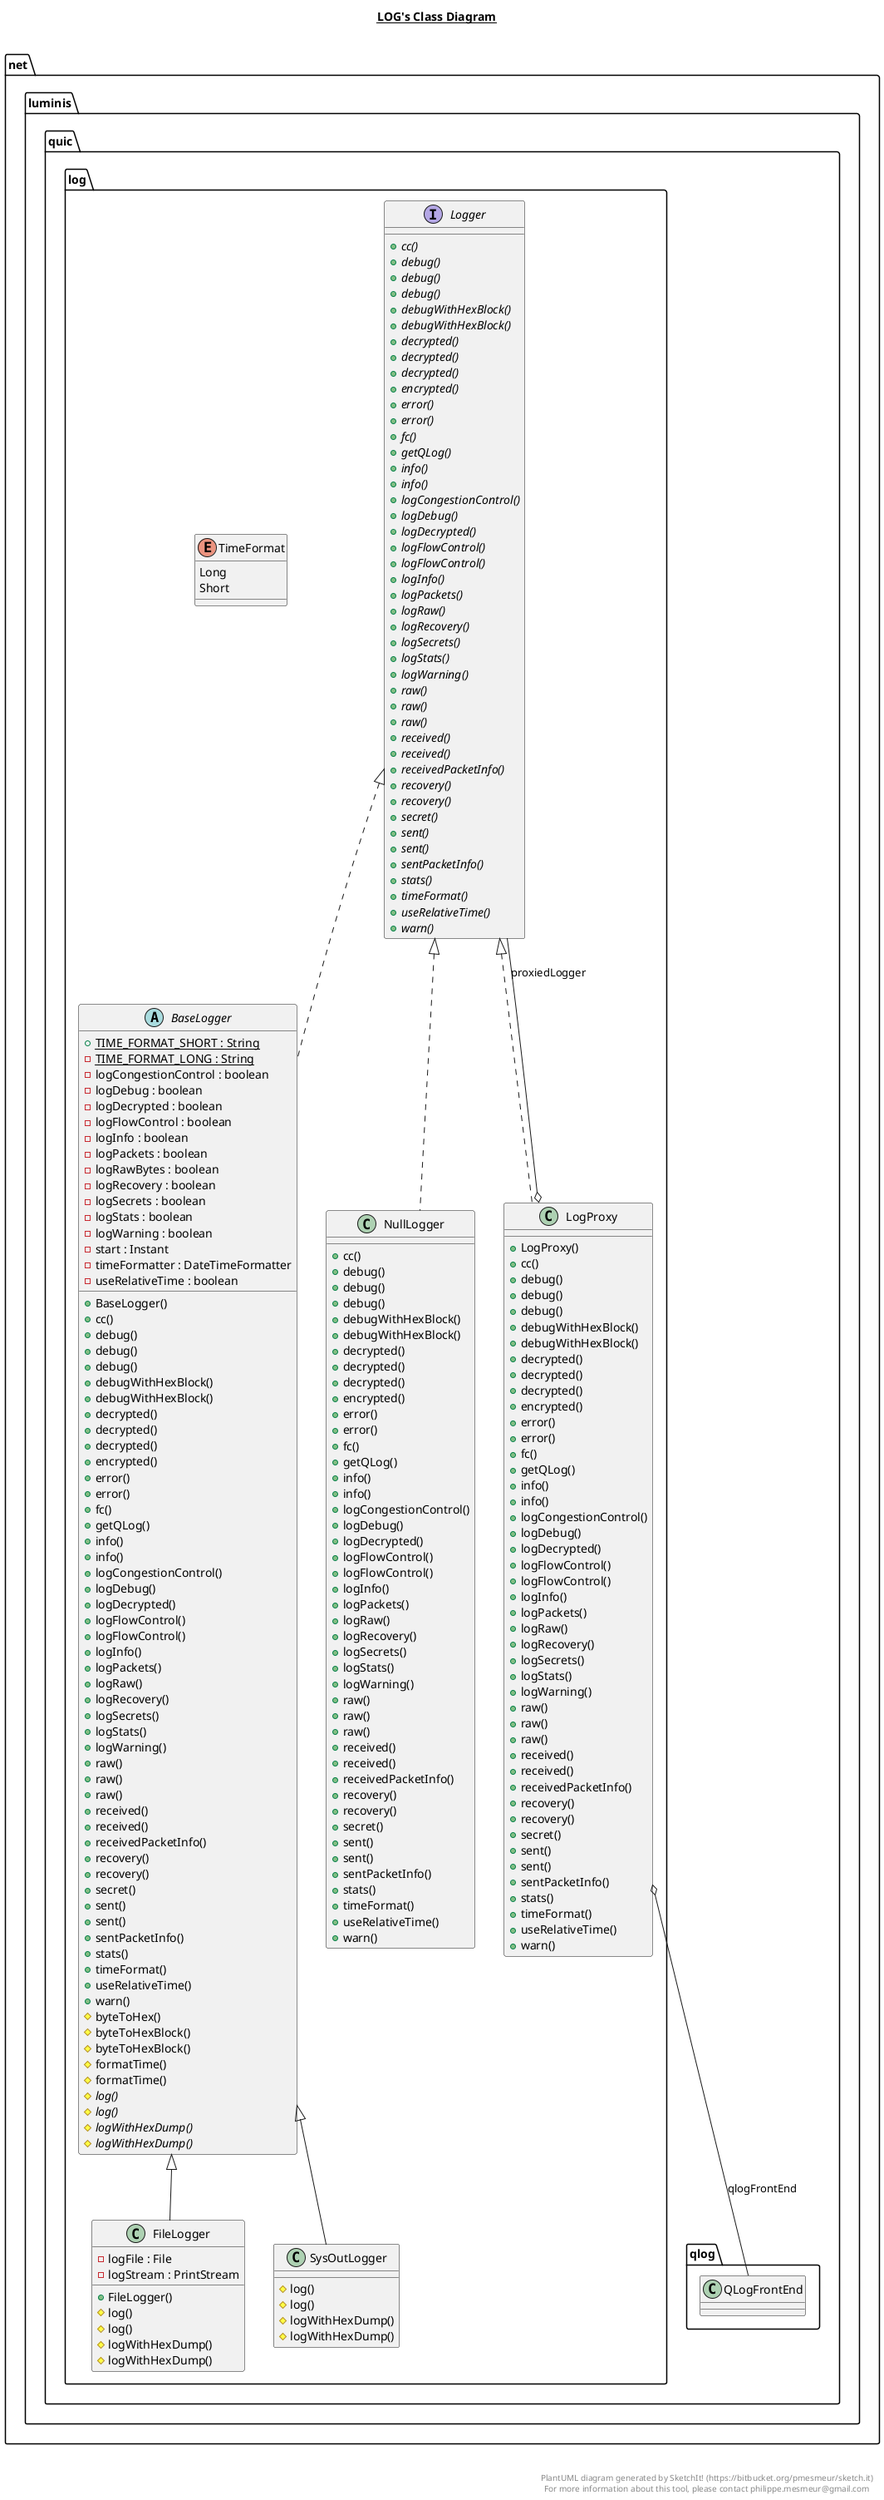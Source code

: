 @startuml

title __LOG's Class Diagram__\n

  namespace net.luminis.quic {
    namespace log {
      abstract class net.luminis.quic.log.BaseLogger {
          {static} + TIME_FORMAT_SHORT : String
          {static} - TIME_FORMAT_LONG : String
          - logCongestionControl : boolean
          - logDebug : boolean
          - logDecrypted : boolean
          - logFlowControl : boolean
          - logInfo : boolean
          - logPackets : boolean
          - logRawBytes : boolean
          - logRecovery : boolean
          - logSecrets : boolean
          - logStats : boolean
          - logWarning : boolean
          - start : Instant
          - timeFormatter : DateTimeFormatter
          - useRelativeTime : boolean
          + BaseLogger()
          + cc()
          + debug()
          + debug()
          + debug()
          + debugWithHexBlock()
          + debugWithHexBlock()
          + decrypted()
          + decrypted()
          + decrypted()
          + encrypted()
          + error()
          + error()
          + fc()
          + getQLog()
          + info()
          + info()
          + logCongestionControl()
          + logDebug()
          + logDecrypted()
          + logFlowControl()
          + logFlowControl()
          + logInfo()
          + logPackets()
          + logRaw()
          + logRecovery()
          + logSecrets()
          + logStats()
          + logWarning()
          + raw()
          + raw()
          + raw()
          + received()
          + received()
          + receivedPacketInfo()
          + recovery()
          + recovery()
          + secret()
          + sent()
          + sent()
          + sentPacketInfo()
          + stats()
          + timeFormat()
          + useRelativeTime()
          + warn()
          # byteToHex()
          # byteToHexBlock()
          # byteToHexBlock()
          # formatTime()
          # formatTime()
          {abstract} # log()
          {abstract} # log()
          {abstract} # logWithHexDump()
          {abstract} # logWithHexDump()
      }
    }
  }
  

  namespace net.luminis.quic {
    namespace log {
      class net.luminis.quic.log.FileLogger {
          - logFile : File
          - logStream : PrintStream
          + FileLogger()
          # log()
          # log()
          # logWithHexDump()
          # logWithHexDump()
      }
    }
  }
  

  namespace net.luminis.quic {
    namespace log {
      class net.luminis.quic.log.LogProxy {
          + LogProxy()
          + cc()
          + debug()
          + debug()
          + debug()
          + debugWithHexBlock()
          + debugWithHexBlock()
          + decrypted()
          + decrypted()
          + decrypted()
          + encrypted()
          + error()
          + error()
          + fc()
          + getQLog()
          + info()
          + info()
          + logCongestionControl()
          + logDebug()
          + logDecrypted()
          + logFlowControl()
          + logFlowControl()
          + logInfo()
          + logPackets()
          + logRaw()
          + logRecovery()
          + logSecrets()
          + logStats()
          + logWarning()
          + raw()
          + raw()
          + raw()
          + received()
          + received()
          + receivedPacketInfo()
          + recovery()
          + recovery()
          + secret()
          + sent()
          + sent()
          + sentPacketInfo()
          + stats()
          + timeFormat()
          + useRelativeTime()
          + warn()
      }
    }
  }
  

  namespace net.luminis.quic {
    namespace log {
      interface net.luminis.quic.log.Logger {
          {abstract} + cc()
          {abstract} + debug()
          {abstract} + debug()
          {abstract} + debug()
          {abstract} + debugWithHexBlock()
          {abstract} + debugWithHexBlock()
          {abstract} + decrypted()
          {abstract} + decrypted()
          {abstract} + decrypted()
          {abstract} + encrypted()
          {abstract} + error()
          {abstract} + error()
          {abstract} + fc()
          {abstract} + getQLog()
          {abstract} + info()
          {abstract} + info()
          {abstract} + logCongestionControl()
          {abstract} + logDebug()
          {abstract} + logDecrypted()
          {abstract} + logFlowControl()
          {abstract} + logFlowControl()
          {abstract} + logInfo()
          {abstract} + logPackets()
          {abstract} + logRaw()
          {abstract} + logRecovery()
          {abstract} + logSecrets()
          {abstract} + logStats()
          {abstract} + logWarning()
          {abstract} + raw()
          {abstract} + raw()
          {abstract} + raw()
          {abstract} + received()
          {abstract} + received()
          {abstract} + receivedPacketInfo()
          {abstract} + recovery()
          {abstract} + recovery()
          {abstract} + secret()
          {abstract} + sent()
          {abstract} + sent()
          {abstract} + sentPacketInfo()
          {abstract} + stats()
          {abstract} + timeFormat()
          {abstract} + useRelativeTime()
          {abstract} + warn()
      }
    }
  }
  

  namespace net.luminis.quic {
    namespace log {
      enum TimeFormat {
        Long
        Short
      }
    }
  }
  

  namespace net.luminis.quic {
    namespace log {
      class net.luminis.quic.log.NullLogger {
          + cc()
          + debug()
          + debug()
          + debug()
          + debugWithHexBlock()
          + debugWithHexBlock()
          + decrypted()
          + decrypted()
          + decrypted()
          + encrypted()
          + error()
          + error()
          + fc()
          + getQLog()
          + info()
          + info()
          + logCongestionControl()
          + logDebug()
          + logDecrypted()
          + logFlowControl()
          + logFlowControl()
          + logInfo()
          + logPackets()
          + logRaw()
          + logRecovery()
          + logSecrets()
          + logStats()
          + logWarning()
          + raw()
          + raw()
          + raw()
          + received()
          + received()
          + receivedPacketInfo()
          + recovery()
          + recovery()
          + secret()
          + sent()
          + sent()
          + sentPacketInfo()
          + stats()
          + timeFormat()
          + useRelativeTime()
          + warn()
      }
    }
  }
  

  namespace net.luminis.quic {
    namespace log {
      class net.luminis.quic.log.SysOutLogger {
          # log()
          # log()
          # logWithHexDump()
          # logWithHexDump()
      }
    }
  }
  

  net.luminis.quic.log.BaseLogger .up.|> net.luminis.quic.log.Logger
  net.luminis.quic.log.FileLogger -up-|> net.luminis.quic.log.BaseLogger
  net.luminis.quic.log.LogProxy .up.|> net.luminis.quic.log.Logger
  net.luminis.quic.log.LogProxy o-- net.luminis.quic.log.Logger : proxiedLogger
  net.luminis.quic.log.LogProxy o-- net.luminis.quic.qlog.QLogFrontEnd : qlogFrontEnd
  net.luminis.quic.log.Logger +-down- net.luminis.quic.log.Logger.TimeFormat
  net.luminis.quic.log.NullLogger .up.|> net.luminis.quic.log.Logger
  net.luminis.quic.log.SysOutLogger -up-|> net.luminis.quic.log.BaseLogger


right footer


PlantUML diagram generated by SketchIt! (https://bitbucket.org/pmesmeur/sketch.it)
For more information about this tool, please contact philippe.mesmeur@gmail.com
endfooter

@enduml
